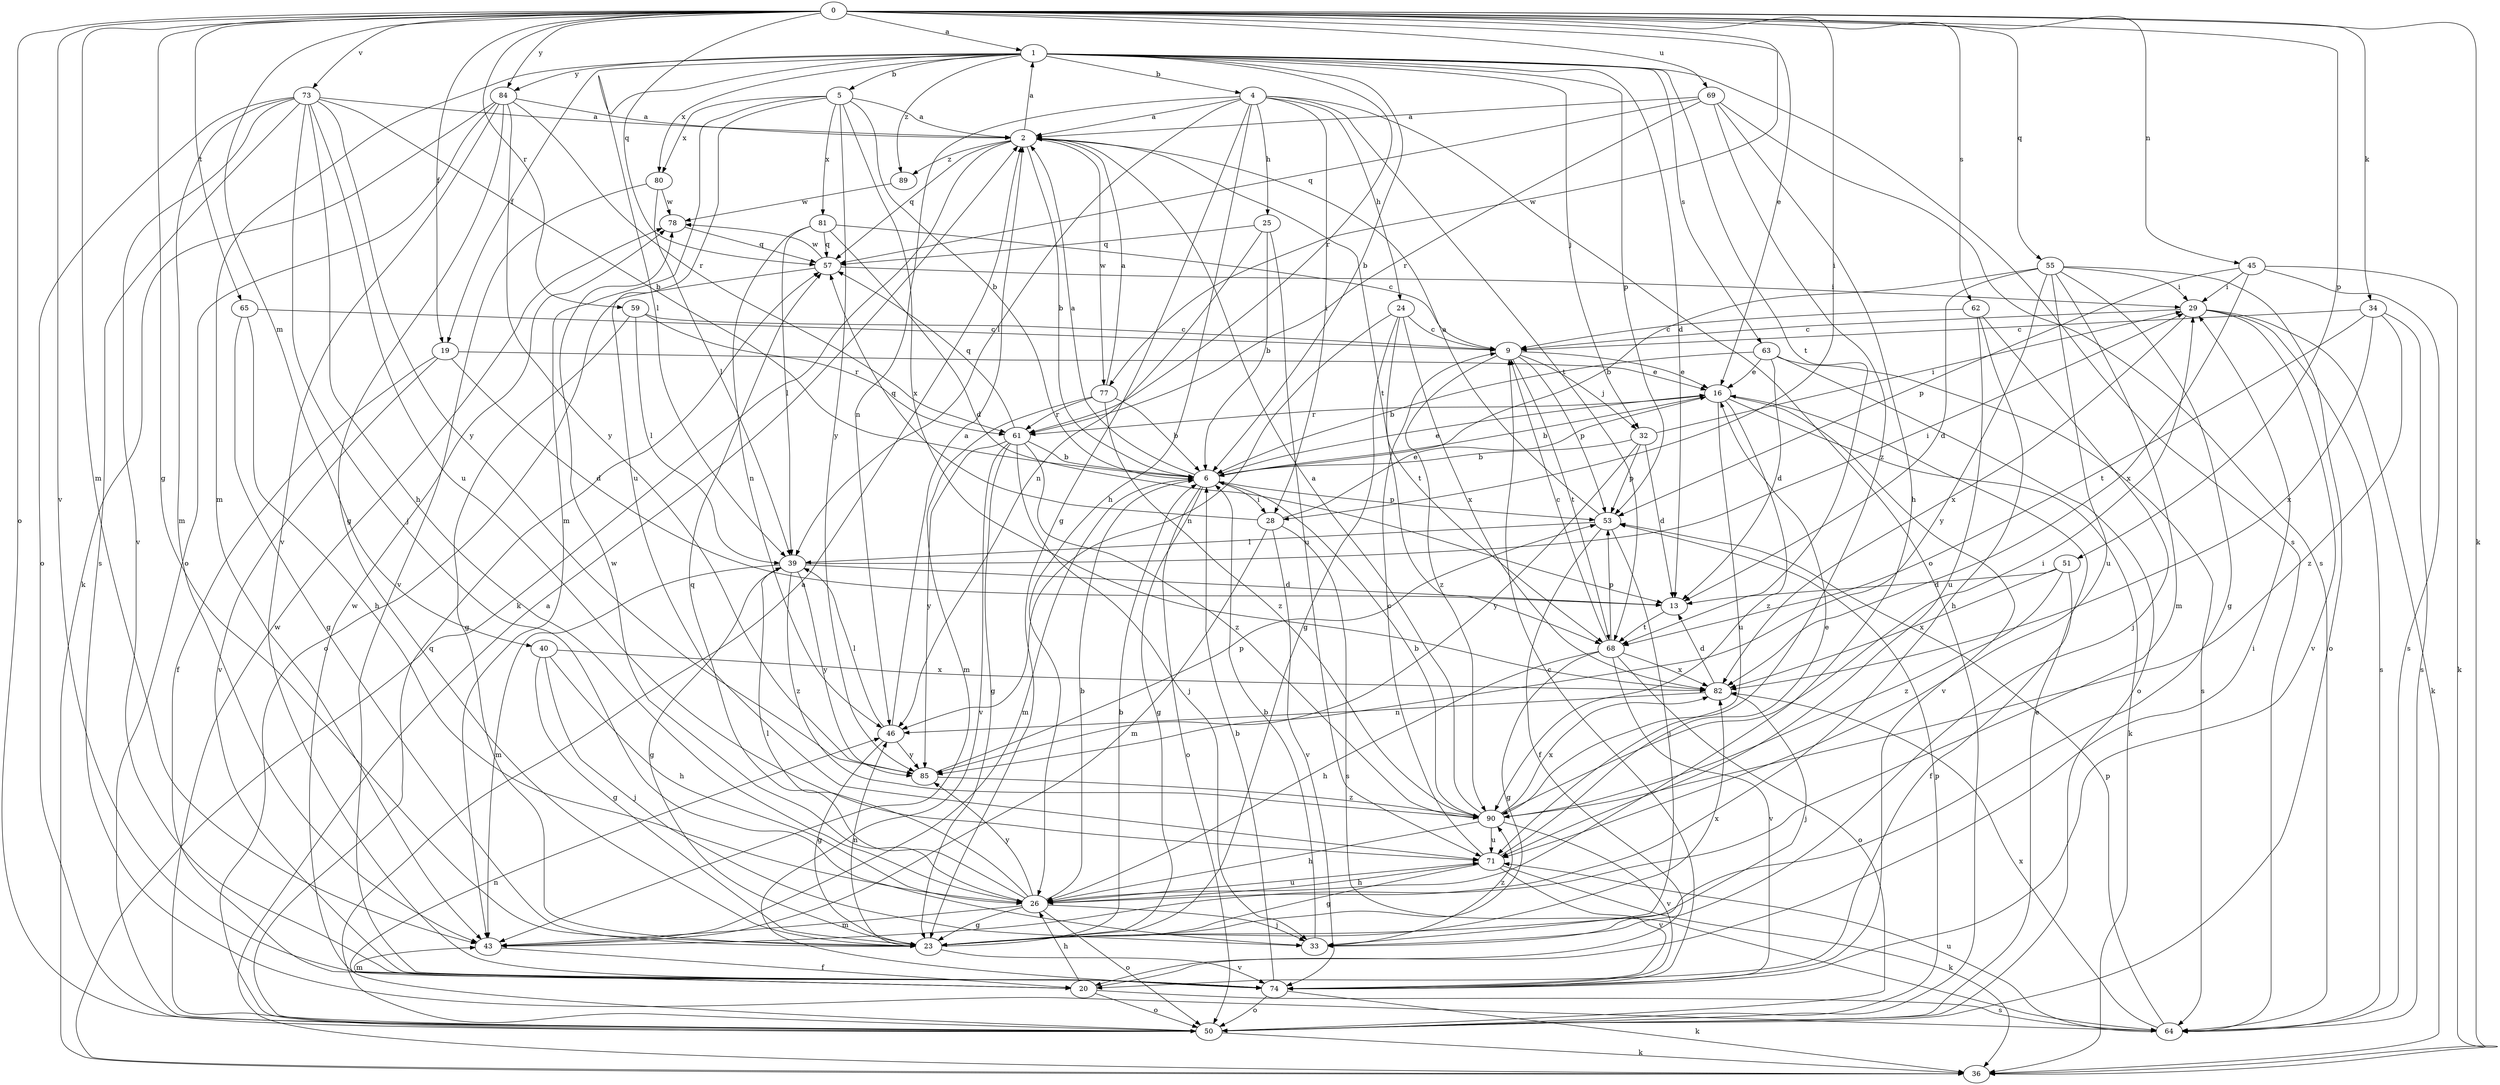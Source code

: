 strict digraph  {
0;
1;
2;
4;
5;
6;
9;
13;
16;
19;
20;
23;
24;
25;
26;
28;
29;
32;
33;
34;
36;
39;
40;
43;
45;
46;
50;
51;
53;
55;
57;
59;
61;
62;
63;
64;
65;
68;
69;
71;
73;
74;
77;
78;
80;
81;
82;
84;
85;
89;
90;
0 -> 1  [label=a];
0 -> 16  [label=e];
0 -> 19  [label=f];
0 -> 23  [label=g];
0 -> 28  [label=i];
0 -> 34  [label=k];
0 -> 36  [label=k];
0 -> 40  [label=m];
0 -> 43  [label=m];
0 -> 45  [label=n];
0 -> 50  [label=o];
0 -> 51  [label=p];
0 -> 55  [label=q];
0 -> 57  [label=q];
0 -> 59  [label=r];
0 -> 62  [label=s];
0 -> 65  [label=t];
0 -> 69  [label=u];
0 -> 73  [label=v];
0 -> 74  [label=v];
0 -> 77  [label=w];
0 -> 84  [label=y];
1 -> 4  [label=b];
1 -> 5  [label=b];
1 -> 6  [label=b];
1 -> 13  [label=d];
1 -> 19  [label=f];
1 -> 32  [label=j];
1 -> 39  [label=l];
1 -> 43  [label=m];
1 -> 53  [label=p];
1 -> 61  [label=r];
1 -> 63  [label=s];
1 -> 64  [label=s];
1 -> 68  [label=t];
1 -> 80  [label=x];
1 -> 84  [label=y];
1 -> 89  [label=z];
2 -> 1  [label=a];
2 -> 6  [label=b];
2 -> 36  [label=k];
2 -> 57  [label=q];
2 -> 68  [label=t];
2 -> 77  [label=w];
2 -> 89  [label=z];
4 -> 2  [label=a];
4 -> 23  [label=g];
4 -> 24  [label=h];
4 -> 25  [label=h];
4 -> 26  [label=h];
4 -> 28  [label=i];
4 -> 39  [label=l];
4 -> 46  [label=n];
4 -> 50  [label=o];
4 -> 68  [label=t];
5 -> 2  [label=a];
5 -> 6  [label=b];
5 -> 43  [label=m];
5 -> 71  [label=u];
5 -> 80  [label=x];
5 -> 81  [label=x];
5 -> 82  [label=x];
5 -> 85  [label=y];
6 -> 2  [label=a];
6 -> 16  [label=e];
6 -> 23  [label=g];
6 -> 28  [label=i];
6 -> 43  [label=m];
6 -> 50  [label=o];
6 -> 53  [label=p];
9 -> 16  [label=e];
9 -> 32  [label=j];
9 -> 53  [label=p];
9 -> 68  [label=t];
9 -> 90  [label=z];
13 -> 68  [label=t];
16 -> 6  [label=b];
16 -> 36  [label=k];
16 -> 61  [label=r];
16 -> 71  [label=u];
16 -> 74  [label=v];
16 -> 90  [label=z];
19 -> 13  [label=d];
19 -> 16  [label=e];
19 -> 20  [label=f];
19 -> 74  [label=v];
20 -> 26  [label=h];
20 -> 29  [label=i];
20 -> 43  [label=m];
20 -> 50  [label=o];
20 -> 64  [label=s];
20 -> 78  [label=w];
23 -> 6  [label=b];
23 -> 46  [label=n];
23 -> 74  [label=v];
23 -> 82  [label=x];
24 -> 9  [label=c];
24 -> 23  [label=g];
24 -> 46  [label=n];
24 -> 68  [label=t];
24 -> 82  [label=x];
25 -> 6  [label=b];
25 -> 46  [label=n];
25 -> 57  [label=q];
25 -> 71  [label=u];
26 -> 6  [label=b];
26 -> 23  [label=g];
26 -> 33  [label=j];
26 -> 39  [label=l];
26 -> 43  [label=m];
26 -> 50  [label=o];
26 -> 57  [label=q];
26 -> 71  [label=u];
26 -> 78  [label=w];
26 -> 85  [label=y];
28 -> 16  [label=e];
28 -> 43  [label=m];
28 -> 57  [label=q];
28 -> 64  [label=s];
28 -> 74  [label=v];
29 -> 9  [label=c];
29 -> 36  [label=k];
29 -> 64  [label=s];
29 -> 74  [label=v];
29 -> 82  [label=x];
32 -> 6  [label=b];
32 -> 13  [label=d];
32 -> 29  [label=i];
32 -> 53  [label=p];
32 -> 85  [label=y];
33 -> 6  [label=b];
33 -> 90  [label=z];
34 -> 9  [label=c];
34 -> 64  [label=s];
34 -> 68  [label=t];
34 -> 82  [label=x];
34 -> 90  [label=z];
36 -> 2  [label=a];
39 -> 13  [label=d];
39 -> 23  [label=g];
39 -> 29  [label=i];
39 -> 43  [label=m];
39 -> 85  [label=y];
39 -> 90  [label=z];
40 -> 23  [label=g];
40 -> 26  [label=h];
40 -> 33  [label=j];
40 -> 82  [label=x];
43 -> 20  [label=f];
45 -> 29  [label=i];
45 -> 36  [label=k];
45 -> 53  [label=p];
45 -> 64  [label=s];
45 -> 82  [label=x];
46 -> 2  [label=a];
46 -> 23  [label=g];
46 -> 39  [label=l];
46 -> 85  [label=y];
50 -> 2  [label=a];
50 -> 16  [label=e];
50 -> 36  [label=k];
50 -> 46  [label=n];
50 -> 53  [label=p];
50 -> 57  [label=q];
50 -> 78  [label=w];
51 -> 13  [label=d];
51 -> 20  [label=f];
51 -> 82  [label=x];
51 -> 90  [label=z];
53 -> 2  [label=a];
53 -> 20  [label=f];
53 -> 33  [label=j];
53 -> 39  [label=l];
55 -> 6  [label=b];
55 -> 13  [label=d];
55 -> 23  [label=g];
55 -> 29  [label=i];
55 -> 43  [label=m];
55 -> 50  [label=o];
55 -> 71  [label=u];
55 -> 85  [label=y];
57 -> 29  [label=i];
57 -> 50  [label=o];
57 -> 78  [label=w];
59 -> 9  [label=c];
59 -> 23  [label=g];
59 -> 39  [label=l];
59 -> 61  [label=r];
61 -> 6  [label=b];
61 -> 23  [label=g];
61 -> 33  [label=j];
61 -> 57  [label=q];
61 -> 74  [label=v];
61 -> 85  [label=y];
61 -> 90  [label=z];
62 -> 9  [label=c];
62 -> 26  [label=h];
62 -> 33  [label=j];
62 -> 71  [label=u];
63 -> 6  [label=b];
63 -> 13  [label=d];
63 -> 16  [label=e];
63 -> 50  [label=o];
63 -> 64  [label=s];
64 -> 53  [label=p];
64 -> 71  [label=u];
64 -> 82  [label=x];
65 -> 9  [label=c];
65 -> 23  [label=g];
65 -> 26  [label=h];
68 -> 9  [label=c];
68 -> 23  [label=g];
68 -> 26  [label=h];
68 -> 50  [label=o];
68 -> 53  [label=p];
68 -> 74  [label=v];
68 -> 82  [label=x];
69 -> 2  [label=a];
69 -> 26  [label=h];
69 -> 57  [label=q];
69 -> 61  [label=r];
69 -> 64  [label=s];
69 -> 90  [label=z];
71 -> 9  [label=c];
71 -> 16  [label=e];
71 -> 23  [label=g];
71 -> 26  [label=h];
71 -> 36  [label=k];
71 -> 74  [label=v];
73 -> 2  [label=a];
73 -> 6  [label=b];
73 -> 26  [label=h];
73 -> 33  [label=j];
73 -> 43  [label=m];
73 -> 50  [label=o];
73 -> 64  [label=s];
73 -> 71  [label=u];
73 -> 74  [label=v];
73 -> 85  [label=y];
74 -> 6  [label=b];
74 -> 9  [label=c];
74 -> 36  [label=k];
74 -> 50  [label=o];
77 -> 2  [label=a];
77 -> 6  [label=b];
77 -> 43  [label=m];
77 -> 61  [label=r];
77 -> 90  [label=z];
78 -> 57  [label=q];
80 -> 39  [label=l];
80 -> 74  [label=v];
80 -> 78  [label=w];
81 -> 9  [label=c];
81 -> 13  [label=d];
81 -> 39  [label=l];
81 -> 46  [label=n];
81 -> 57  [label=q];
82 -> 13  [label=d];
82 -> 33  [label=j];
82 -> 46  [label=n];
84 -> 2  [label=a];
84 -> 23  [label=g];
84 -> 36  [label=k];
84 -> 50  [label=o];
84 -> 61  [label=r];
84 -> 74  [label=v];
84 -> 85  [label=y];
85 -> 53  [label=p];
85 -> 90  [label=z];
89 -> 78  [label=w];
90 -> 2  [label=a];
90 -> 6  [label=b];
90 -> 26  [label=h];
90 -> 29  [label=i];
90 -> 71  [label=u];
90 -> 74  [label=v];
90 -> 82  [label=x];
}
